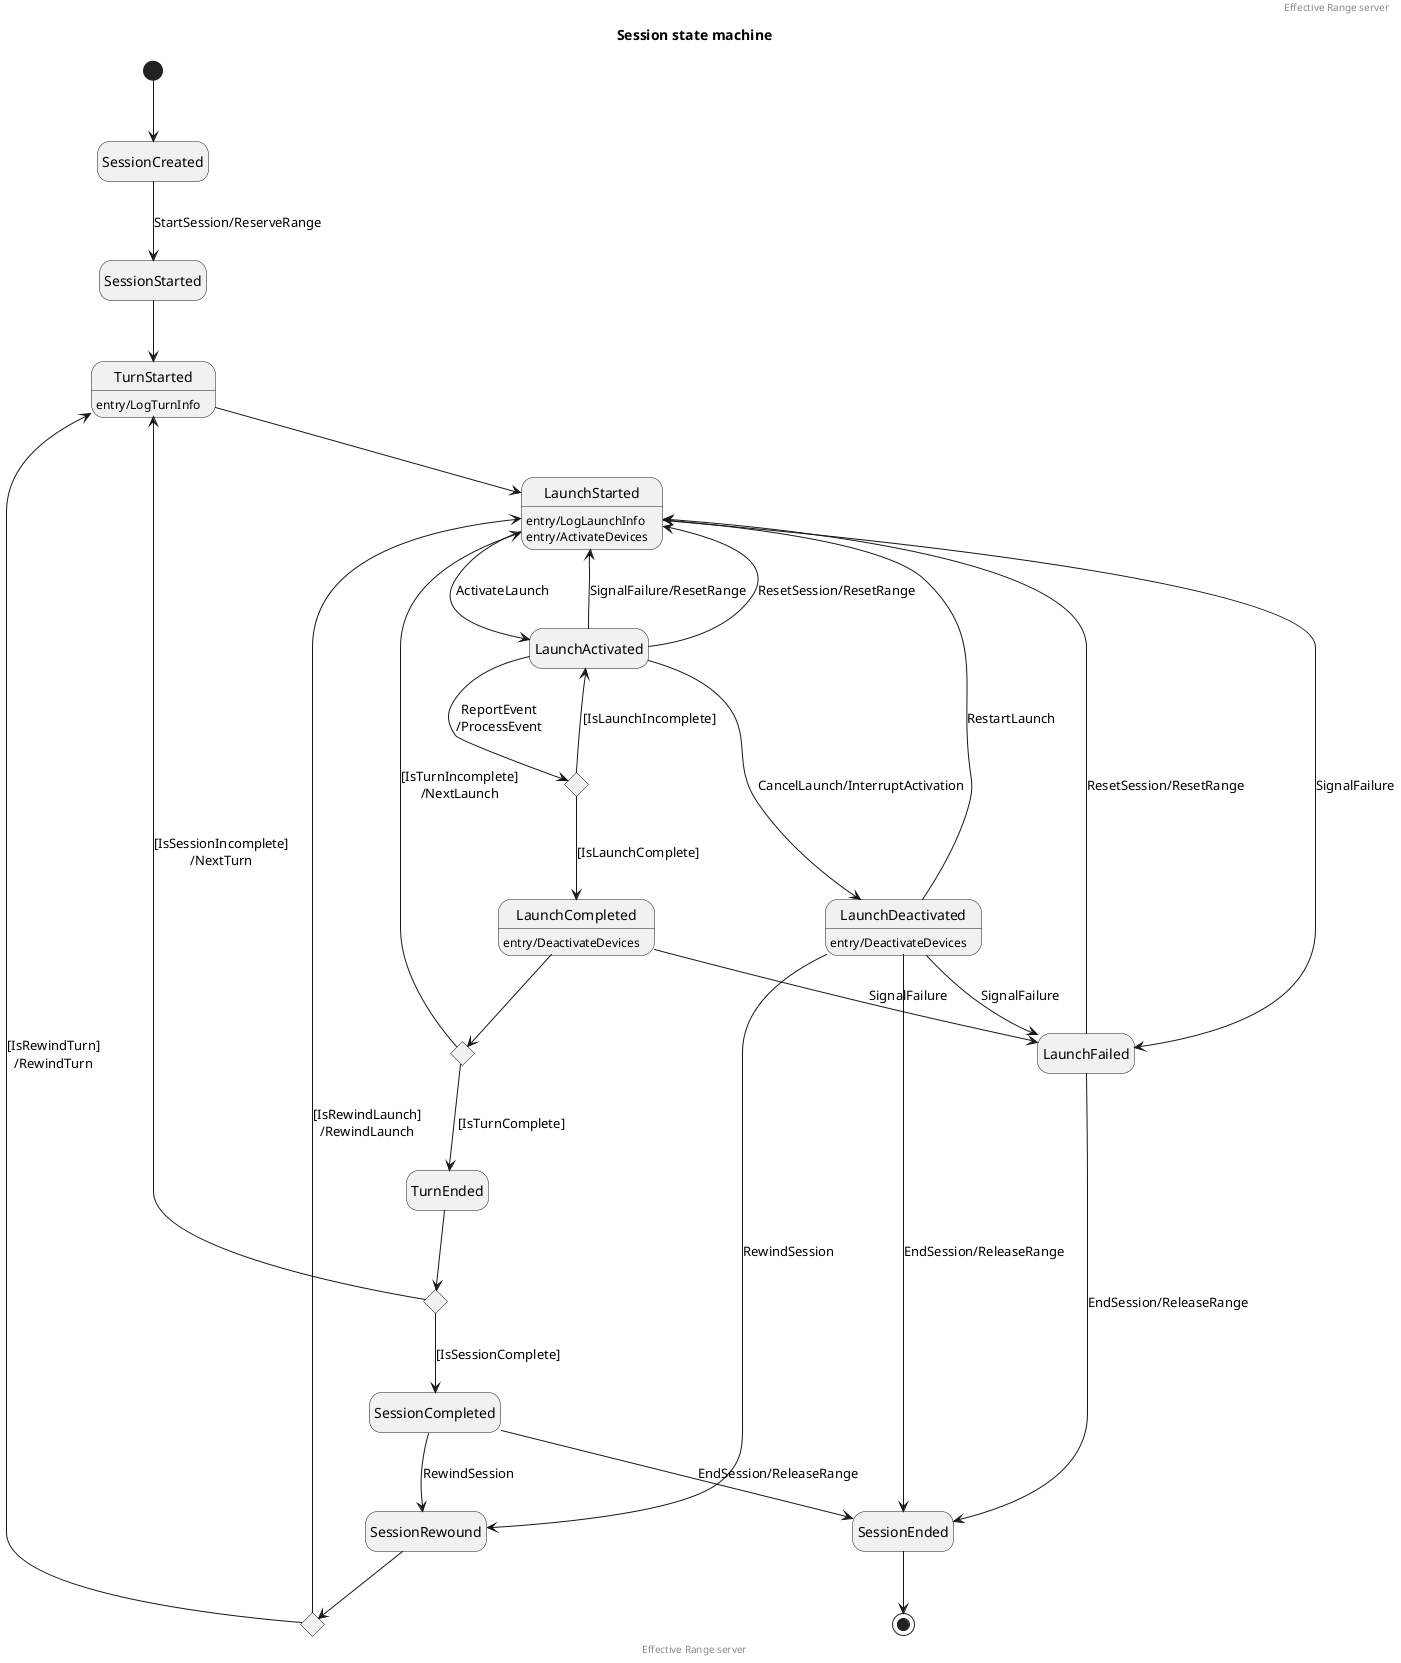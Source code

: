 @startuml
hide empty description

header Effective Range server
title Session state machine

[*] --> SessionCreated
SessionCreated --> SessionStarted : StartSession/ReserveRange
SessionStarted --> TurnStarted
TurnStarted : entry/LogTurnInfo
TurnStarted --> LaunchStarted

LaunchStarted : entry/LogLaunchInfo
LaunchStarted : entry/ActivateDevices
LaunchStarted --> LaunchActivated : ActivateLaunch

state LaunchActivatedChoice <<choice>>

' Successful launch
LaunchActivated --> LaunchActivatedChoice : ReportEvent\n/ProcessEvent
LaunchActivatedChoice --> LaunchActivated : [IsLaunchIncomplete]
LaunchActivatedChoice --> LaunchCompleted : [IsLaunchComplete]
LaunchCompleted : entry/DeactivateDevices

state LaunchCompleteChoice <<choice>>

LaunchCompleted --> LaunchCompleteChoice
LaunchCompleteChoice --> LaunchStarted : [IsTurnIncomplete]\n/NextLaunch
LaunchCompleteChoice --> TurnEnded : [IsTurnComplete]

LaunchActivated --> LaunchDeactivated : CancelLaunch/InterruptActivation
LaunchDeactivated : entry/DeactivateDevices
LaunchDeactivated --> SessionEnded : EndSession/ReleaseRange

' Restart launch
LaunchDeactivated --> LaunchStarted : RestartLaunch

' Failed launch
LaunchStarted --> LaunchFailed : SignalFailure
LaunchActivated --> LaunchStarted : SignalFailure/ResetRange
LaunchCompleted --> LaunchFailed : SignalFailure
LaunchDeactivated --> LaunchFailed : SignalFailure
LaunchFailed --> LaunchStarted : ResetSession/ResetRange
LaunchFailed --> SessionEnded : EndSession/ReleaseRange

' Continue session after server restart
LaunchActivated --> LaunchStarted : ResetSession/ResetRange

' Rewound session
state SessionRewoundChoice <<choice>>

LaunchDeactivated --> SessionRewound : RewindSession
SessionRewound --> SessionRewoundChoice
SessionRewoundChoice --> LaunchStarted : [IsRewindLaunch]\n/RewindLaunch
SessionRewoundChoice --> TurnStarted : [IsRewindTurn]\n/RewindTurn

state TurnEndedChoice <<choice>>

TurnEnded --> TurnEndedChoice
TurnEndedChoice --> TurnStarted : [IsSessionIncomplete]\n/NextTurn
TurnEndedChoice --> SessionCompleted : [IsSessionComplete]
SessionCompleted --> SessionRewound : RewindSession
SessionCompleted --> SessionEnded : EndSession/ReleaseRange
SessionEnded --> [*]

footer Effective Range server

@enduml
